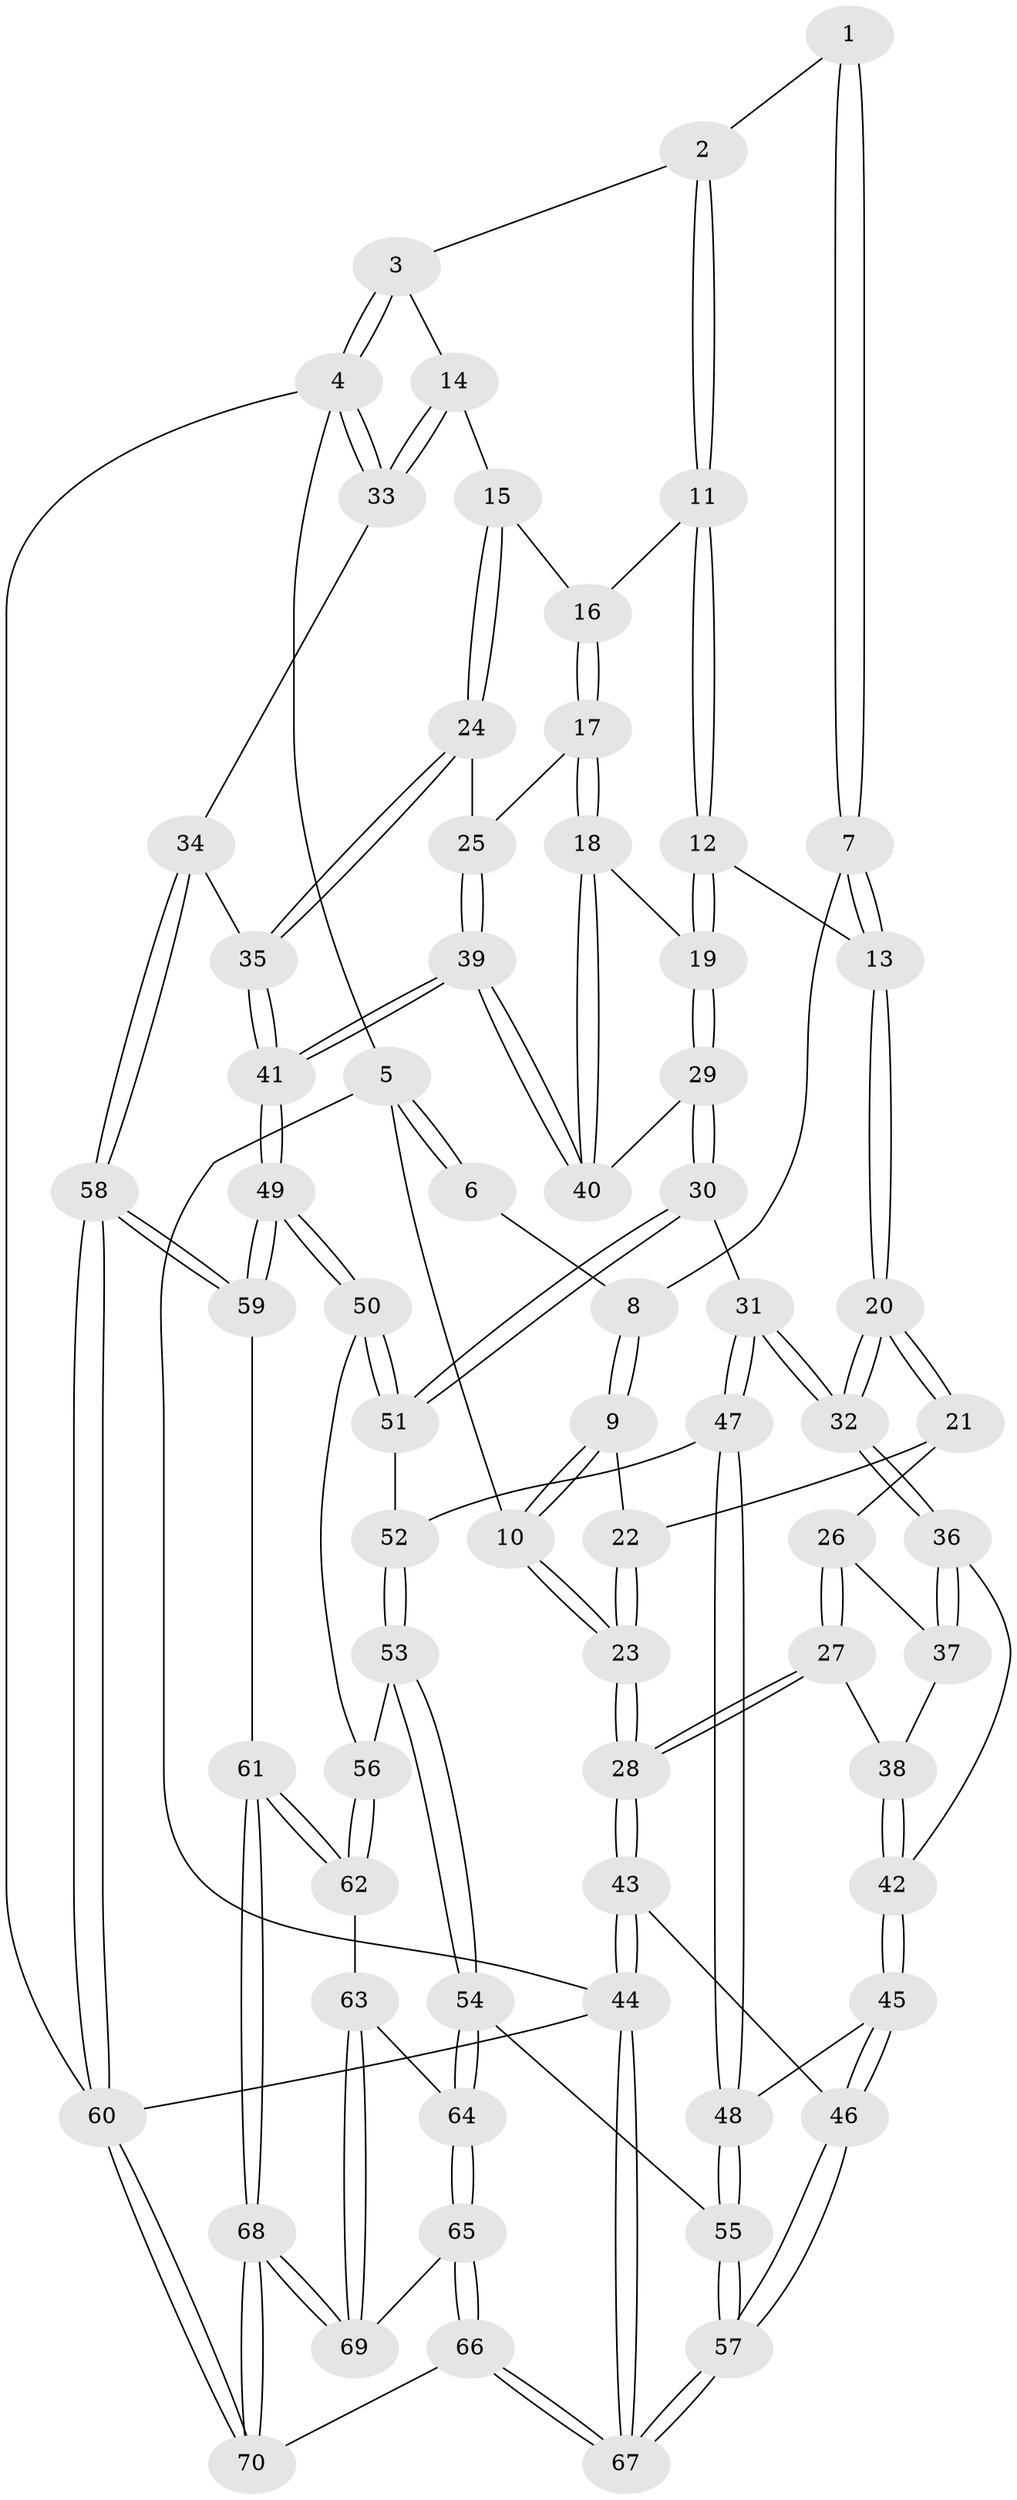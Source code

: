 // coarse degree distribution, {6: 0.13636363636363635, 5: 0.13636363636363635, 3: 0.4090909090909091, 2: 0.13636363636363635, 4: 0.18181818181818182}
// Generated by graph-tools (version 1.1) at 2025/54/03/04/25 22:54:26]
// undirected, 70 vertices, 172 edges
graph export_dot {
  node [color=gray90,style=filled];
  1 [pos="+0.6847297227138245+0"];
  2 [pos="+0.7111386564496944+0"];
  3 [pos="+0.7747914948190293+0"];
  4 [pos="+1+0"];
  5 [pos="+0+0"];
  6 [pos="+0.049433818901767484+0"];
  7 [pos="+0.3320576491575129+0.18273629271217137"];
  8 [pos="+0.2121990483995093+0.07447442315447589"];
  9 [pos="+0.0906037981119038+0.24885437387178"];
  10 [pos="+0+0"];
  11 [pos="+0.6868923688588763+0.05029277039991431"];
  12 [pos="+0.54200483623165+0.2558772522037038"];
  13 [pos="+0.3428029315604571+0.23414920459933047"];
  14 [pos="+0.963380467242327+0.27310585627025513"];
  15 [pos="+0.880260120106904+0.2872853284872197"];
  16 [pos="+0.737560200175924+0.18872922011556012"];
  17 [pos="+0.7069869850502754+0.3648879072673649"];
  18 [pos="+0.67987135174187+0.37230262001358405"];
  19 [pos="+0.5832892404573022+0.3715830164514577"];
  20 [pos="+0.3000068880783536+0.3401105723692014"];
  21 [pos="+0.10690821946367654+0.29284911667954505"];
  22 [pos="+0.0927382427592154+0.25576937506546693"];
  23 [pos="+0+0.37384224176165554"];
  24 [pos="+0.7923534041470155+0.3953970735957644"];
  25 [pos="+0.7096731788981976+0.36618001305358977"];
  26 [pos="+0.09106517946081598+0.31398609558356094"];
  27 [pos="+0+0.4025922563438816"];
  28 [pos="+0+0.42239173604613833"];
  29 [pos="+0.5077240441758553+0.476943602773789"];
  30 [pos="+0.49144645529183983+0.48695410372036796"];
  31 [pos="+0.3191652410997029+0.43832601814231176"];
  32 [pos="+0.31335139388170696+0.42994521727903884"];
  33 [pos="+1+0.3666535791160374"];
  34 [pos="+1+0.5396107649940881"];
  35 [pos="+0.8953473681165721+0.576127582338882"];
  36 [pos="+0.1813337906598805+0.46022223686750235"];
  37 [pos="+0.09650906108563485+0.36820425854049954"];
  38 [pos="+0.07198286314094304+0.45336677084124877"];
  39 [pos="+0.7256008286000151+0.5827969922373872"];
  40 [pos="+0.6771606677097818+0.5388861290052327"];
  41 [pos="+0.790027157658629+0.6542510677804084"];
  42 [pos="+0.11012862057578583+0.4933857998960284"];
  43 [pos="+0+0.6369580544948324"];
  44 [pos="+0+1"];
  45 [pos="+0.07104500863334177+0.6055022625648568"];
  46 [pos="+0+0.644597360365432"];
  47 [pos="+0.2785961785775298+0.5945903080081778"];
  48 [pos="+0.2078454038011135+0.6420086282317963"];
  49 [pos="+0.7800462218311451+0.6717083846065764"];
  50 [pos="+0.5289132974044107+0.6626056546710088"];
  51 [pos="+0.5051519464761954+0.6004002276435246"];
  52 [pos="+0.3293112396781929+0.6445024957400632"];
  53 [pos="+0.38011675916800225+0.7507341348476927"];
  54 [pos="+0.32229212856970707+0.8185828539876496"];
  55 [pos="+0.20826944635447447+0.8020275212207693"];
  56 [pos="+0.49113684530994595+0.73439664803943"];
  57 [pos="+0.14432897178655757+0.842533186007339"];
  58 [pos="+1+1"];
  59 [pos="+0.7754074450041091+0.8357840892085041"];
  60 [pos="+1+1"];
  61 [pos="+0.6605658609004355+0.961393394997444"];
  62 [pos="+0.5396374736464733+0.8381295016220556"];
  63 [pos="+0.4205337430228574+0.8785005584284331"];
  64 [pos="+0.33915706442172877+0.8584603683551648"];
  65 [pos="+0.33308320782633366+0.9545105811182941"];
  66 [pos="+0.24892560310309692+1"];
  67 [pos="+0+1"];
  68 [pos="+0.638312873557879+1"];
  69 [pos="+0.44655669499336287+0.9376388056691483"];
  70 [pos="+0.6255998318384084+1"];
  1 -- 2;
  1 -- 7;
  1 -- 7;
  2 -- 3;
  2 -- 11;
  2 -- 11;
  3 -- 4;
  3 -- 4;
  3 -- 14;
  4 -- 5;
  4 -- 33;
  4 -- 33;
  4 -- 60;
  5 -- 6;
  5 -- 6;
  5 -- 10;
  5 -- 44;
  6 -- 8;
  7 -- 8;
  7 -- 13;
  7 -- 13;
  8 -- 9;
  8 -- 9;
  9 -- 10;
  9 -- 10;
  9 -- 22;
  10 -- 23;
  10 -- 23;
  11 -- 12;
  11 -- 12;
  11 -- 16;
  12 -- 13;
  12 -- 19;
  12 -- 19;
  13 -- 20;
  13 -- 20;
  14 -- 15;
  14 -- 33;
  14 -- 33;
  15 -- 16;
  15 -- 24;
  15 -- 24;
  16 -- 17;
  16 -- 17;
  17 -- 18;
  17 -- 18;
  17 -- 25;
  18 -- 19;
  18 -- 40;
  18 -- 40;
  19 -- 29;
  19 -- 29;
  20 -- 21;
  20 -- 21;
  20 -- 32;
  20 -- 32;
  21 -- 22;
  21 -- 26;
  22 -- 23;
  22 -- 23;
  23 -- 28;
  23 -- 28;
  24 -- 25;
  24 -- 35;
  24 -- 35;
  25 -- 39;
  25 -- 39;
  26 -- 27;
  26 -- 27;
  26 -- 37;
  27 -- 28;
  27 -- 28;
  27 -- 38;
  28 -- 43;
  28 -- 43;
  29 -- 30;
  29 -- 30;
  29 -- 40;
  30 -- 31;
  30 -- 51;
  30 -- 51;
  31 -- 32;
  31 -- 32;
  31 -- 47;
  31 -- 47;
  32 -- 36;
  32 -- 36;
  33 -- 34;
  34 -- 35;
  34 -- 58;
  34 -- 58;
  35 -- 41;
  35 -- 41;
  36 -- 37;
  36 -- 37;
  36 -- 42;
  37 -- 38;
  38 -- 42;
  38 -- 42;
  39 -- 40;
  39 -- 40;
  39 -- 41;
  39 -- 41;
  41 -- 49;
  41 -- 49;
  42 -- 45;
  42 -- 45;
  43 -- 44;
  43 -- 44;
  43 -- 46;
  44 -- 67;
  44 -- 67;
  44 -- 60;
  45 -- 46;
  45 -- 46;
  45 -- 48;
  46 -- 57;
  46 -- 57;
  47 -- 48;
  47 -- 48;
  47 -- 52;
  48 -- 55;
  48 -- 55;
  49 -- 50;
  49 -- 50;
  49 -- 59;
  49 -- 59;
  50 -- 51;
  50 -- 51;
  50 -- 56;
  51 -- 52;
  52 -- 53;
  52 -- 53;
  53 -- 54;
  53 -- 54;
  53 -- 56;
  54 -- 55;
  54 -- 64;
  54 -- 64;
  55 -- 57;
  55 -- 57;
  56 -- 62;
  56 -- 62;
  57 -- 67;
  57 -- 67;
  58 -- 59;
  58 -- 59;
  58 -- 60;
  58 -- 60;
  59 -- 61;
  60 -- 70;
  60 -- 70;
  61 -- 62;
  61 -- 62;
  61 -- 68;
  61 -- 68;
  62 -- 63;
  63 -- 64;
  63 -- 69;
  63 -- 69;
  64 -- 65;
  64 -- 65;
  65 -- 66;
  65 -- 66;
  65 -- 69;
  66 -- 67;
  66 -- 67;
  66 -- 70;
  68 -- 69;
  68 -- 69;
  68 -- 70;
  68 -- 70;
}
